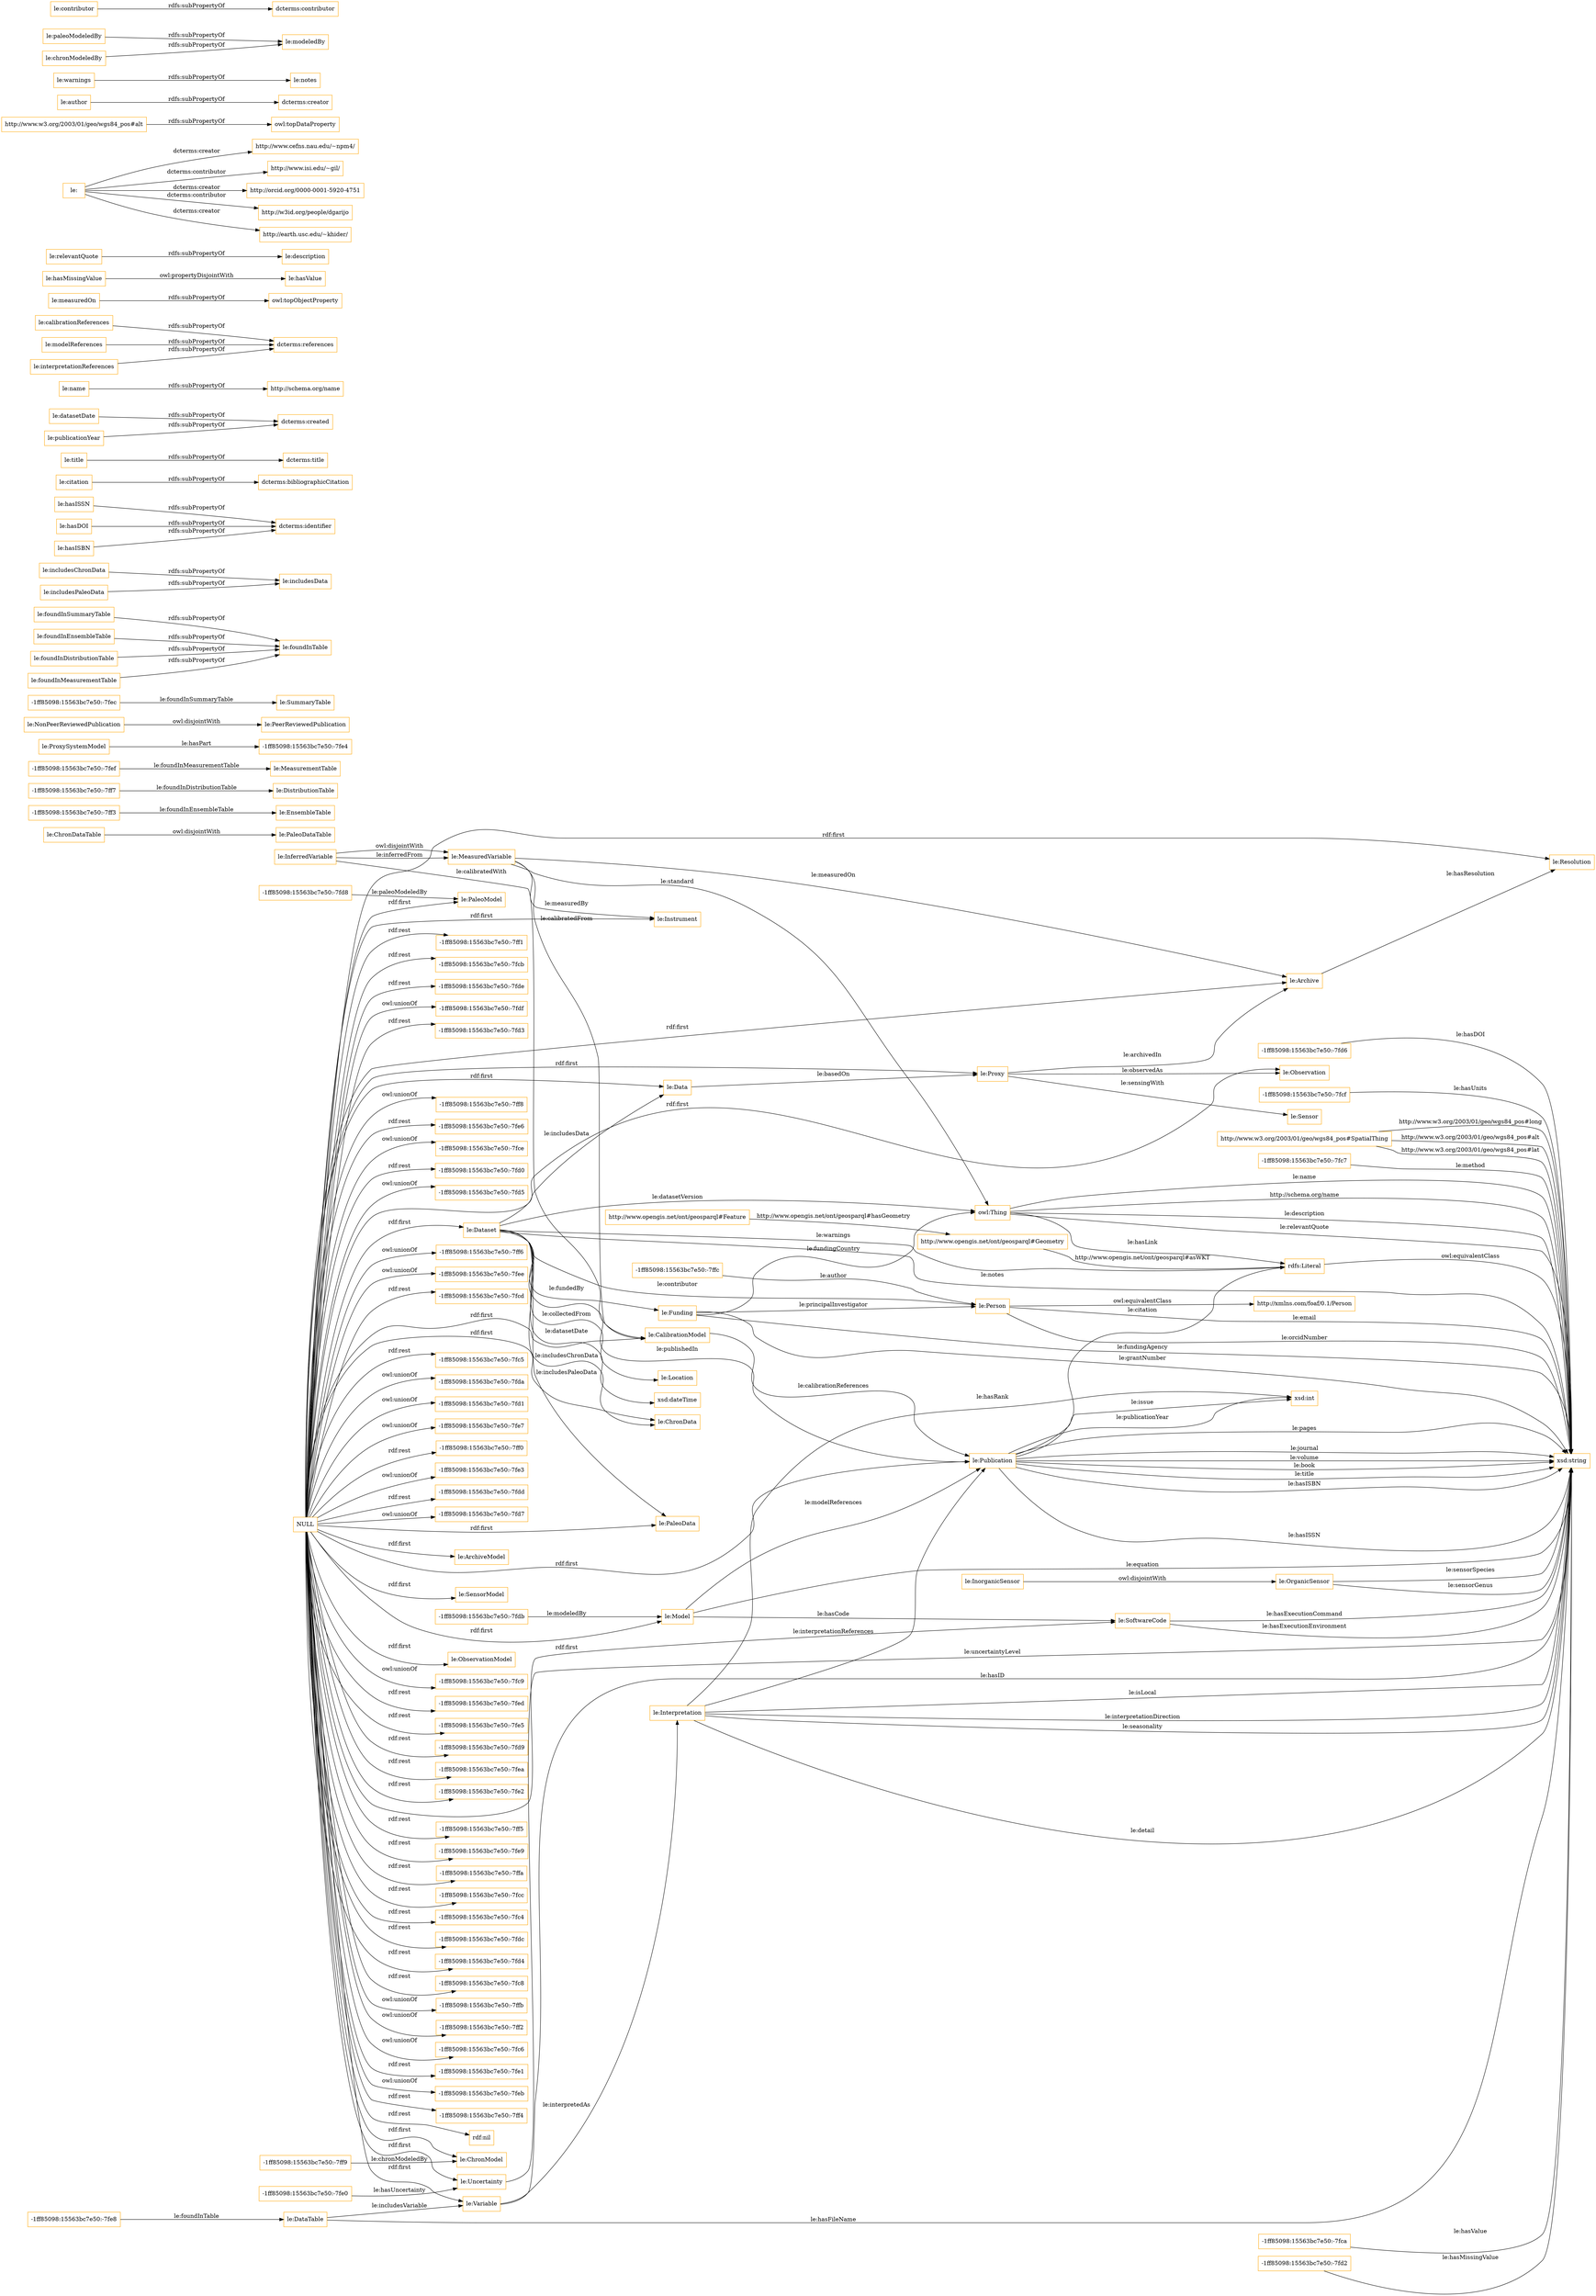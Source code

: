 digraph ar2dtool_diagram { 
rankdir=LR;
size="1501"
node [shape = rectangle, color="orange"]; "le:OrganicSensor" "le:Publication" "le:PaleoModel" "le:PaleoDataTable" "le:Instrument" "-1ff85098:15563bc7e50:-7ff3" "le:EnsembleTable" "-1ff85098:15563bc7e50:-7ff7" "le:Location" "-1ff85098:15563bc7e50:-7fe8" "-1ff85098:15563bc7e50:-7fef" "le:ProxySystemModel" "le:InorganicSensor" "le:PaleoData" "le:DataTable" "le:Funding" "-1ff85098:15563bc7e50:-7ffc" "le:Resolution" "-1ff85098:15563bc7e50:-7fe0" "-1ff85098:15563bc7e50:-7fdb" "le:ChronDataTable" "-1ff85098:15563bc7e50:-7fca" "-1ff85098:15563bc7e50:-7ff9" "http://xmlns.com/foaf/0.1/Person" "le:PeerReviewedPublication" "le:ChronData" "le:MeasuredVariable" "-1ff85098:15563bc7e50:-7fec" "http://www.opengis.net/ont/geosparql#Geometry" "le:ArchiveModel" "le:Uncertainty" "le:SoftwareCode" "-1ff85098:15563bc7e50:-7fd2" "-1ff85098:15563bc7e50:-7fd6" "-1ff85098:15563bc7e50:-7fcf" "-1ff85098:15563bc7e50:-7fe4" "http://www.w3.org/2003/01/geo/wgs84_pos#SpatialThing" "le:Interpretation" "-1ff85098:15563bc7e50:-7fc7" "le:MeasurementTable" "le:SensorModel" "le:SummaryTable" "le:Data" "le:Proxy" "le:DistributionTable" "le:Variable" "le:Model" "-1ff85098:15563bc7e50:-7fd8" "le:ObservationModel" "le:CalibrationModel" "http://www.opengis.net/ont/geosparql#Feature" "le:Dataset" "le:Archive" "le:Sensor" "le:Person" "le:InferredVariable" "le:NonPeerReviewedPublication" "le:ChronModel" "le:Observation" ; /*classes style*/
	"le:foundInSummaryTable" -> "le:foundInTable" [ label = "rdfs:subPropertyOf" ];
	"le:includesChronData" -> "le:includesData" [ label = "rdfs:subPropertyOf" ];
	"le:foundInEnsembleTable" -> "le:foundInTable" [ label = "rdfs:subPropertyOf" ];
	"le:hasISSN" -> "dcterms:identifier" [ label = "rdfs:subPropertyOf" ];
	"le:InorganicSensor" -> "le:OrganicSensor" [ label = "owl:disjointWith" ];
	"le:foundInDistributionTable" -> "le:foundInTable" [ label = "rdfs:subPropertyOf" ];
	"le:foundInMeasurementTable" -> "le:foundInTable" [ label = "rdfs:subPropertyOf" ];
	"le:citation" -> "dcterms:bibliographicCitation" [ label = "rdfs:subPropertyOf" ];
	"le:title" -> "dcterms:title" [ label = "rdfs:subPropertyOf" ];
	"le:datasetDate" -> "dcterms:created" [ label = "rdfs:subPropertyOf" ];
	"le:name" -> "http://schema.org/name" [ label = "rdfs:subPropertyOf" ];
	"le:calibrationReferences" -> "dcterms:references" [ label = "rdfs:subPropertyOf" ];
	"le:hasDOI" -> "dcterms:identifier" [ label = "rdfs:subPropertyOf" ];
	"le:ChronDataTable" -> "le:PaleoDataTable" [ label = "owl:disjointWith" ];
	"NULL" -> "-1ff85098:15563bc7e50:-7fc9" [ label = "owl:unionOf" ];
	"NULL" -> "-1ff85098:15563bc7e50:-7fed" [ label = "rdf:rest" ];
	"NULL" -> "-1ff85098:15563bc7e50:-7fe5" [ label = "rdf:rest" ];
	"NULL" -> "le:Model" [ label = "rdf:first" ];
	"NULL" -> "-1ff85098:15563bc7e50:-7fd9" [ label = "rdf:rest" ];
	"NULL" -> "-1ff85098:15563bc7e50:-7fea" [ label = "rdf:rest" ];
	"NULL" -> "-1ff85098:15563bc7e50:-7fe2" [ label = "rdf:rest" ];
	"NULL" -> "le:ChronData" [ label = "rdf:first" ];
	"NULL" -> "le:PaleoData" [ label = "rdf:first" ];
	"NULL" -> "-1ff85098:15563bc7e50:-7ff5" [ label = "rdf:rest" ];
	"NULL" -> "-1ff85098:15563bc7e50:-7fe9" [ label = "rdf:rest" ];
	"NULL" -> "-1ff85098:15563bc7e50:-7ffa" [ label = "rdf:rest" ];
	"NULL" -> "le:Data" [ label = "rdf:first" ];
	"NULL" -> "-1ff85098:15563bc7e50:-7fcc" [ label = "rdf:rest" ];
	"NULL" -> "-1ff85098:15563bc7e50:-7fc4" [ label = "rdf:rest" ];
	"NULL" -> "le:SoftwareCode" [ label = "rdf:first" ];
	"NULL" -> "-1ff85098:15563bc7e50:-7fdc" [ label = "rdf:rest" ];
	"NULL" -> "-1ff85098:15563bc7e50:-7fd4" [ label = "rdf:rest" ];
	"NULL" -> "le:PaleoModel" [ label = "rdf:first" ];
	"NULL" -> "-1ff85098:15563bc7e50:-7fc8" [ label = "rdf:rest" ];
	"NULL" -> "le:CalibrationModel" [ label = "rdf:first" ];
	"NULL" -> "-1ff85098:15563bc7e50:-7ffb" [ label = "owl:unionOf" ];
	"NULL" -> "le:ChronModel" [ label = "rdf:first" ];
	"NULL" -> "le:Uncertainty" [ label = "rdf:first" ];
	"NULL" -> "-1ff85098:15563bc7e50:-7ff2" [ label = "owl:unionOf" ];
	"NULL" -> "-1ff85098:15563bc7e50:-7fc6" [ label = "owl:unionOf" ];
	"NULL" -> "le:Archive" [ label = "rdf:first" ];
	"NULL" -> "-1ff85098:15563bc7e50:-7fe1" [ label = "rdf:rest" ];
	"NULL" -> "-1ff85098:15563bc7e50:-7feb" [ label = "owl:unionOf" ];
	"NULL" -> "-1ff85098:15563bc7e50:-7ff4" [ label = "rdf:rest" ];
	"NULL" -> "rdf:nil" [ label = "rdf:rest" ];
	"NULL" -> "le:Instrument" [ label = "rdf:first" ];
	"NULL" -> "-1ff85098:15563bc7e50:-7ff1" [ label = "rdf:rest" ];
	"NULL" -> "-1ff85098:15563bc7e50:-7fcb" [ label = "rdf:rest" ];
	"NULL" -> "le:ArchiveModel" [ label = "rdf:first" ];
	"NULL" -> "le:Proxy" [ label = "rdf:first" ];
	"NULL" -> "-1ff85098:15563bc7e50:-7fde" [ label = "rdf:rest" ];
	"NULL" -> "le:Resolution" [ label = "rdf:first" ];
	"NULL" -> "-1ff85098:15563bc7e50:-7fdf" [ label = "owl:unionOf" ];
	"NULL" -> "-1ff85098:15563bc7e50:-7fd3" [ label = "rdf:rest" ];
	"NULL" -> "-1ff85098:15563bc7e50:-7ff8" [ label = "owl:unionOf" ];
	"NULL" -> "le:ObservationModel" [ label = "rdf:first" ];
	"NULL" -> "-1ff85098:15563bc7e50:-7fe6" [ label = "rdf:rest" ];
	"NULL" -> "-1ff85098:15563bc7e50:-7fce" [ label = "owl:unionOf" ];
	"NULL" -> "-1ff85098:15563bc7e50:-7fd0" [ label = "rdf:rest" ];
	"NULL" -> "-1ff85098:15563bc7e50:-7fd5" [ label = "owl:unionOf" ];
	"NULL" -> "le:Variable" [ label = "rdf:first" ];
	"NULL" -> "-1ff85098:15563bc7e50:-7ff6" [ label = "owl:unionOf" ];
	"NULL" -> "le:Dataset" [ label = "rdf:first" ];
	"NULL" -> "le:Observation" [ label = "rdf:first" ];
	"NULL" -> "-1ff85098:15563bc7e50:-7fee" [ label = "owl:unionOf" ];
	"NULL" -> "-1ff85098:15563bc7e50:-7fcd" [ label = "rdf:rest" ];
	"NULL" -> "-1ff85098:15563bc7e50:-7fc5" [ label = "rdf:rest" ];
	"NULL" -> "le:SensorModel" [ label = "rdf:first" ];
	"NULL" -> "-1ff85098:15563bc7e50:-7fda" [ label = "owl:unionOf" ];
	"NULL" -> "-1ff85098:15563bc7e50:-7fd1" [ label = "owl:unionOf" ];
	"NULL" -> "-1ff85098:15563bc7e50:-7fe7" [ label = "owl:unionOf" ];
	"NULL" -> "-1ff85098:15563bc7e50:-7ff0" [ label = "rdf:rest" ];
	"NULL" -> "le:Publication" [ label = "rdf:first" ];
	"NULL" -> "-1ff85098:15563bc7e50:-7fe3" [ label = "owl:unionOf" ];
	"NULL" -> "-1ff85098:15563bc7e50:-7fdd" [ label = "rdf:rest" ];
	"NULL" -> "-1ff85098:15563bc7e50:-7fd7" [ label = "owl:unionOf" ];
	"le:measuredOn" -> "owl:topObjectProperty" [ label = "rdfs:subPropertyOf" ];
	"le:hasMissingValue" -> "le:hasValue" [ label = "owl:propertyDisjointWith" ];
	"le:relevantQuote" -> "le:description" [ label = "rdfs:subPropertyOf" ];
	"le:" -> "http://www.cefns.nau.edu/~npm4/" [ label = "dcterms:creator" ];
	"le:" -> "http://www.isi.edu/~gil/" [ label = "dcterms:contributor" ];
	"le:" -> "http://orcid.org/0000-0001-5920-4751" [ label = "dcterms:creator" ];
	"le:" -> "http://w3id.org/people/dgarijo" [ label = "dcterms:contributor" ];
	"le:" -> "http://earth.usc.edu/~khider/" [ label = "dcterms:creator" ];
	"http://www.w3.org/2003/01/geo/wgs84_pos#alt" -> "owl:topDataProperty" [ label = "rdfs:subPropertyOf" ];
	"le:author" -> "dcterms:creator" [ label = "rdfs:subPropertyOf" ];
	"le:warnings" -> "le:notes" [ label = "rdfs:subPropertyOf" ];
	"le:modelReferences" -> "dcterms:references" [ label = "rdfs:subPropertyOf" ];
	"le:paleoModeledBy" -> "le:modeledBy" [ label = "rdfs:subPropertyOf" ];
	"le:includesPaleoData" -> "le:includesData" [ label = "rdfs:subPropertyOf" ];
	"le:hasISBN" -> "dcterms:identifier" [ label = "rdfs:subPropertyOf" ];
	"le:NonPeerReviewedPublication" -> "le:PeerReviewedPublication" [ label = "owl:disjointWith" ];
	"rdfs:Literal" -> "xsd:string" [ label = "owl:equivalentClass" ];
	"le:publicationYear" -> "dcterms:created" [ label = "rdfs:subPropertyOf" ];
	"le:contributor" -> "dcterms:contributor" [ label = "rdfs:subPropertyOf" ];
	"le:InferredVariable" -> "le:MeasuredVariable" [ label = "owl:disjointWith" ];
	"le:chronModeledBy" -> "le:modeledBy" [ label = "rdfs:subPropertyOf" ];
	"le:interpretationReferences" -> "dcterms:references" [ label = "rdfs:subPropertyOf" ];
	"le:Person" -> "http://xmlns.com/foaf/0.1/Person" [ label = "owl:equivalentClass" ];
	"le:Interpretation" -> "xsd:string" [ label = "le:interpretationDirection" ];
	"-1ff85098:15563bc7e50:-7fd2" -> "xsd:string" [ label = "le:hasMissingValue" ];
	"le:Funding" -> "owl:Thing" [ label = "le:fundingCountry" ];
	"-1ff85098:15563bc7e50:-7fca" -> "xsd:string" [ label = "le:hasValue" ];
	"-1ff85098:15563bc7e50:-7fc7" -> "xsd:string" [ label = "le:method" ];
	"http://www.opengis.net/ont/geosparql#Geometry" -> "rdfs:Literal" [ label = "http://www.opengis.net/ont/geosparql#asWKT" ];
	"le:OrganicSensor" -> "xsd:string" [ label = "le:sensorGenus" ];
	"le:Interpretation" -> "xsd:string" [ label = "le:seasonality" ];
	"le:MeasuredVariable" -> "owl:Thing" [ label = "le:standard" ];
	"le:Dataset" -> "xsd:string" [ label = "le:notes" ];
	"le:Interpretation" -> "le:Publication" [ label = "le:interpretationReferences" ];
	"le:Publication" -> "xsd:string" [ label = "le:hasISSN" ];
	"le:Publication" -> "xsd:int" [ label = "le:publicationYear" ];
	"le:OrganicSensor" -> "xsd:string" [ label = "le:sensorSpecies" ];
	"le:Funding" -> "le:Person" [ label = "le:principalInvestigator" ];
	"le:MeasuredVariable" -> "le:Archive" [ label = "le:measuredOn" ];
	"le:Publication" -> "xsd:string" [ label = "le:pages" ];
	"le:Proxy" -> "le:Observation" [ label = "le:observedAs" ];
	"le:InferredVariable" -> "le:MeasuredVariable" [ label = "le:inferredFrom" ];
	"owl:Thing" -> "xsd:string" [ label = "le:name" ];
	"le:CalibrationModel" -> "le:Publication" [ label = "le:calibrationReferences" ];
	"le:DataTable" -> "le:Variable" [ label = "le:includesVariable" ];
	"le:Publication" -> "rdfs:Literal" [ label = "le:citation" ];
	"le:Dataset" -> "rdfs:Literal" [ label = "le:warnings" ];
	"le:Person" -> "xsd:string" [ label = "le:email" ];
	"le:Funding" -> "xsd:string" [ label = "le:fundingAgency" ];
	"le:Model" -> "le:Publication" [ label = "le:modelReferences" ];
	"owl:Thing" -> "rdfs:Literal" [ label = "le:hasLink" ];
	"le:Proxy" -> "le:Archive" [ label = "le:archivedIn" ];
	"le:Dataset" -> "le:Data" [ label = "le:includesData" ];
	"http://www.w3.org/2003/01/geo/wgs84_pos#SpatialThing" -> "xsd:string" [ label = "http://www.w3.org/2003/01/geo/wgs84_pos#lat" ];
	"-1ff85098:15563bc7e50:-7fef" -> "le:MeasurementTable" [ label = "le:foundInMeasurementTable" ];
	"le:Publication" -> "xsd:int" [ label = "le:issue" ];
	"le:InferredVariable" -> "le:CalibrationModel" [ label = "le:calibratedWith" ];
	"le:Publication" -> "xsd:string" [ label = "le:journal" ];
	"le:DataTable" -> "xsd:string" [ label = "le:hasFileName" ];
	"-1ff85098:15563bc7e50:-7fd6" -> "xsd:string" [ label = "le:hasDOI" ];
	"le:Publication" -> "xsd:string" [ label = "le:volume" ];
	"le:Dataset" -> "le:Funding" [ label = "le:fundedBy" ];
	"le:Variable" -> "xsd:string" [ label = "le:hasID" ];
	"le:Publication" -> "xsd:string" [ label = "le:book" ];
	"-1ff85098:15563bc7e50:-7ff9" -> "le:ChronModel" [ label = "le:chronModeledBy" ];
	"owl:Thing" -> "xsd:string" [ label = "http://schema.org/name" ];
	"le:Dataset" -> "le:ChronData" [ label = "le:includesChronData" ];
	"http://www.opengis.net/ont/geosparql#Feature" -> "http://www.opengis.net/ont/geosparql#Geometry" [ label = "http://www.opengis.net/ont/geosparql#hasGeometry" ];
	"-1ff85098:15563bc7e50:-7fe0" -> "le:Uncertainty" [ label = "le:hasUncertainty" ];
	"-1ff85098:15563bc7e50:-7fdb" -> "le:Model" [ label = "le:modeledBy" ];
	"le:Publication" -> "xsd:string" [ label = "le:title" ];
	"owl:Thing" -> "xsd:string" [ label = "le:description" ];
	"-1ff85098:15563bc7e50:-7fcf" -> "xsd:string" [ label = "le:hasUnits" ];
	"http://www.w3.org/2003/01/geo/wgs84_pos#SpatialThing" -> "xsd:string" [ label = "http://www.w3.org/2003/01/geo/wgs84_pos#long" ];
	"le:SoftwareCode" -> "xsd:string" [ label = "le:hasExecutionEnvironment" ];
	"http://www.w3.org/2003/01/geo/wgs84_pos#SpatialThing" -> "xsd:string" [ label = "http://www.w3.org/2003/01/geo/wgs84_pos#alt" ];
	"le:Variable" -> "le:Interpretation" [ label = "le:interpretedAs" ];
	"le:Dataset" -> "le:Publication" [ label = "le:publishedIn" ];
	"le:Person" -> "xsd:string" [ label = "le:orcidNumber" ];
	"-1ff85098:15563bc7e50:-7fe8" -> "le:DataTable" [ label = "le:foundInTable" ];
	"le:MeasuredVariable" -> "le:Instrument" [ label = "le:measuredBy" ];
	"le:Dataset" -> "le:Location" [ label = "le:collectedFrom" ];
	"owl:Thing" -> "xsd:string" [ label = "le:relevantQuote" ];
	"le:SoftwareCode" -> "xsd:string" [ label = "le:hasExecutionCommand" ];
	"-1ff85098:15563bc7e50:-7fec" -> "le:SummaryTable" [ label = "le:foundInSummaryTable" ];
	"le:Interpretation" -> "xsd:string" [ label = "le:detail" ];
	"le:Dataset" -> "le:Person" [ label = "le:contributor" ];
	"le:Interpretation" -> "xsd:int" [ label = "le:hasRank" ];
	"le:Proxy" -> "le:Sensor" [ label = "le:sensingWith" ];
	"le:Dataset" -> "owl:Thing" [ label = "le:datasetVersion" ];
	"le:Data" -> "le:Proxy" [ label = "le:basedOn" ];
	"le:Publication" -> "xsd:string" [ label = "le:hasISBN" ];
	"-1ff85098:15563bc7e50:-7ff7" -> "le:DistributionTable" [ label = "le:foundInDistributionTable" ];
	"le:ProxySystemModel" -> "-1ff85098:15563bc7e50:-7fe4" [ label = "le:hasPart" ];
	"le:Interpretation" -> "xsd:string" [ label = "le:isLocal" ];
	"le:Archive" -> "le:Resolution" [ label = "le:hasResolution" ];
	"le:Funding" -> "xsd:string" [ label = "le:grantNumber" ];
	"le:Uncertainty" -> "xsd:string" [ label = "le:uncertaintyLevel" ];
	"-1ff85098:15563bc7e50:-7ffc" -> "le:Person" [ label = "le:author" ];
	"-1ff85098:15563bc7e50:-7ff3" -> "le:EnsembleTable" [ label = "le:foundInEnsembleTable" ];
	"le:Model" -> "xsd:string" [ label = "le:equation" ];
	"-1ff85098:15563bc7e50:-7fd8" -> "le:PaleoModel" [ label = "le:paleoModeledBy" ];
	"le:MeasuredVariable" -> "le:CalibrationModel" [ label = "le:calibratedFrom" ];
	"le:Dataset" -> "le:PaleoData" [ label = "le:includesPaleoData" ];
	"le:Model" -> "le:SoftwareCode" [ label = "le:hasCode" ];
	"le:Dataset" -> "xsd:dateTime" [ label = "le:datasetDate" ];

}
